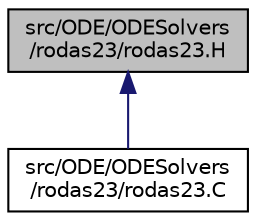 digraph "src/ODE/ODESolvers/rodas23/rodas23.H"
{
  bgcolor="transparent";
  edge [fontname="Helvetica",fontsize="10",labelfontname="Helvetica",labelfontsize="10"];
  node [fontname="Helvetica",fontsize="10",shape=record];
  Node118 [label="src/ODE/ODESolvers\l/rodas23/rodas23.H",height=0.2,width=0.4,color="black", fillcolor="grey75", style="filled", fontcolor="black"];
  Node118 -> Node119 [dir="back",color="midnightblue",fontsize="10",style="solid",fontname="Helvetica"];
  Node119 [label="src/ODE/ODESolvers\l/rodas23/rodas23.C",height=0.2,width=0.4,color="black",URL="$a09008.html"];
}
